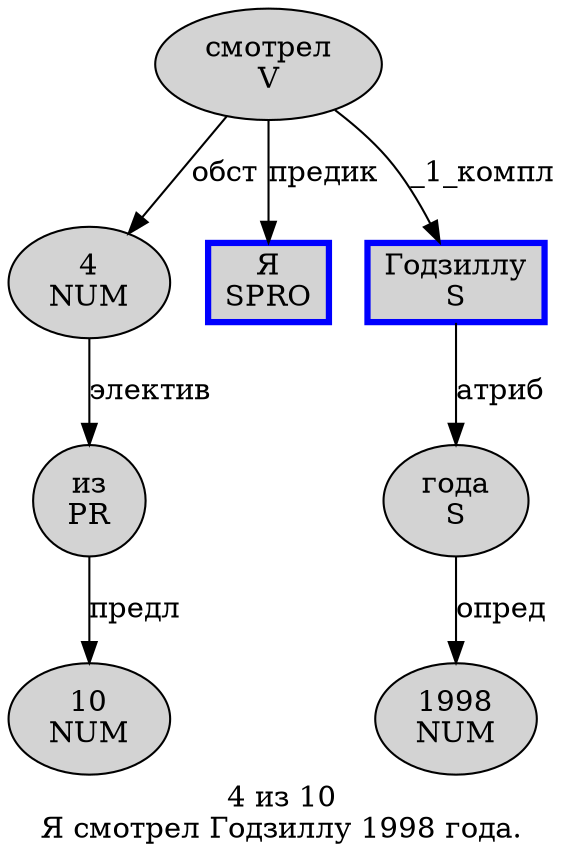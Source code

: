 digraph SENTENCE_4865 {
	graph [label="4 из 10
Я смотрел Годзиллу 1998 года."]
	node [style=filled]
		0 [label="4
NUM" color="" fillcolor=lightgray penwidth=1 shape=ellipse]
		1 [label="из
PR" color="" fillcolor=lightgray penwidth=1 shape=ellipse]
		2 [label="10
NUM" color="" fillcolor=lightgray penwidth=1 shape=ellipse]
		3 [label="Я
SPRO" color=blue fillcolor=lightgray penwidth=3 shape=box]
		4 [label="смотрел
V" color="" fillcolor=lightgray penwidth=1 shape=ellipse]
		5 [label="Годзиллу
S" color=blue fillcolor=lightgray penwidth=3 shape=box]
		6 [label="1998
NUM" color="" fillcolor=lightgray penwidth=1 shape=ellipse]
		7 [label="года
S" color="" fillcolor=lightgray penwidth=1 shape=ellipse]
			0 -> 1 [label="электив"]
			4 -> 0 [label="обст"]
			4 -> 3 [label="предик"]
			4 -> 5 [label="_1_компл"]
			7 -> 6 [label="опред"]
			5 -> 7 [label="атриб"]
			1 -> 2 [label="предл"]
}